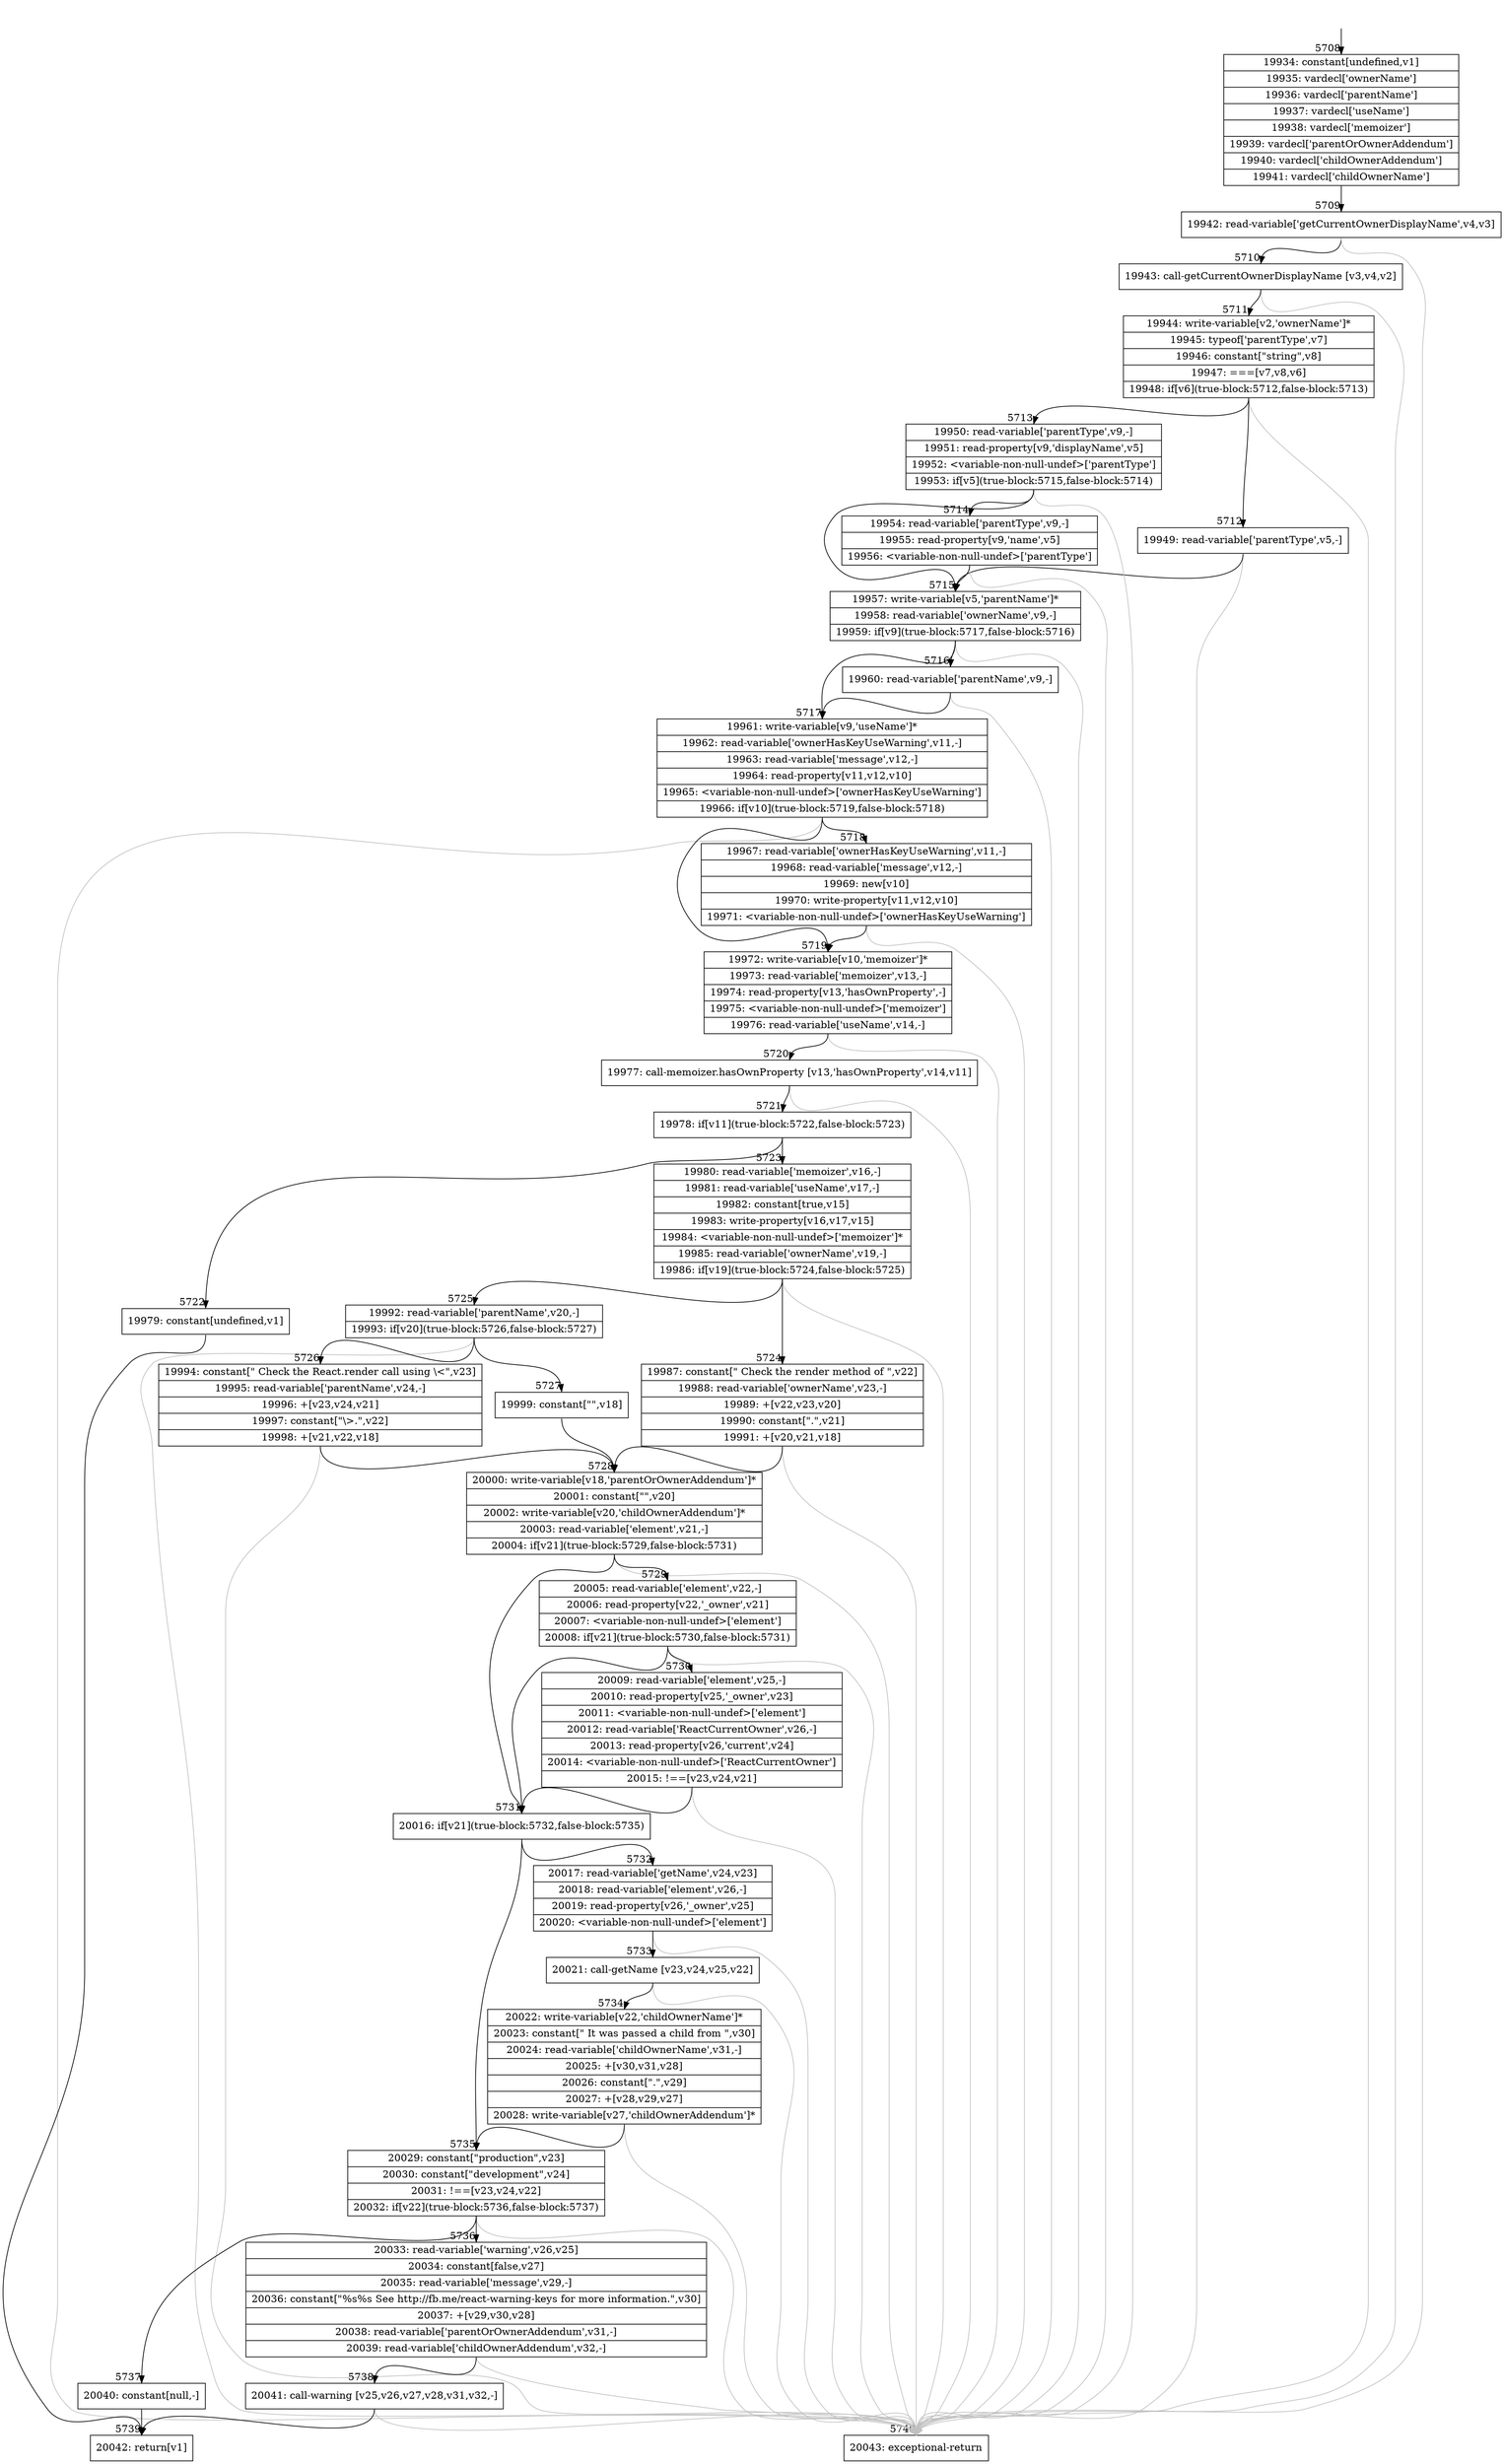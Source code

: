 digraph {
rankdir="TD"
BB_entry387[shape=none,label=""];
BB_entry387 -> BB5708 [tailport=s, headport=n, headlabel="    5708"]
BB5708 [shape=record label="{19934: constant[undefined,v1]|19935: vardecl['ownerName']|19936: vardecl['parentName']|19937: vardecl['useName']|19938: vardecl['memoizer']|19939: vardecl['parentOrOwnerAddendum']|19940: vardecl['childOwnerAddendum']|19941: vardecl['childOwnerName']}" ] 
BB5708 -> BB5709 [tailport=s, headport=n, headlabel="      5709"]
BB5709 [shape=record label="{19942: read-variable['getCurrentOwnerDisplayName',v4,v3]}" ] 
BB5709 -> BB5710 [tailport=s, headport=n, headlabel="      5710"]
BB5709 -> BB5740 [tailport=s, headport=n, color=gray, headlabel="      5740"]
BB5710 [shape=record label="{19943: call-getCurrentOwnerDisplayName [v3,v4,v2]}" ] 
BB5710 -> BB5711 [tailport=s, headport=n, headlabel="      5711"]
BB5710 -> BB5740 [tailport=s, headport=n, color=gray]
BB5711 [shape=record label="{19944: write-variable[v2,'ownerName']*|19945: typeof['parentType',v7]|19946: constant[\"string\",v8]|19947: ===[v7,v8,v6]|19948: if[v6](true-block:5712,false-block:5713)}" ] 
BB5711 -> BB5712 [tailport=s, headport=n, headlabel="      5712"]
BB5711 -> BB5713 [tailport=s, headport=n, headlabel="      5713"]
BB5711 -> BB5740 [tailport=s, headport=n, color=gray]
BB5712 [shape=record label="{19949: read-variable['parentType',v5,-]}" ] 
BB5712 -> BB5715 [tailport=s, headport=n, headlabel="      5715"]
BB5712 -> BB5740 [tailport=s, headport=n, color=gray]
BB5713 [shape=record label="{19950: read-variable['parentType',v9,-]|19951: read-property[v9,'displayName',v5]|19952: \<variable-non-null-undef\>['parentType']|19953: if[v5](true-block:5715,false-block:5714)}" ] 
BB5713 -> BB5715 [tailport=s, headport=n]
BB5713 -> BB5714 [tailport=s, headport=n, headlabel="      5714"]
BB5713 -> BB5740 [tailport=s, headport=n, color=gray]
BB5714 [shape=record label="{19954: read-variable['parentType',v9,-]|19955: read-property[v9,'name',v5]|19956: \<variable-non-null-undef\>['parentType']}" ] 
BB5714 -> BB5715 [tailport=s, headport=n]
BB5714 -> BB5740 [tailport=s, headport=n, color=gray]
BB5715 [shape=record label="{19957: write-variable[v5,'parentName']*|19958: read-variable['ownerName',v9,-]|19959: if[v9](true-block:5717,false-block:5716)}" ] 
BB5715 -> BB5717 [tailport=s, headport=n, headlabel="      5717"]
BB5715 -> BB5716 [tailport=s, headport=n, headlabel="      5716"]
BB5715 -> BB5740 [tailport=s, headport=n, color=gray]
BB5716 [shape=record label="{19960: read-variable['parentName',v9,-]}" ] 
BB5716 -> BB5717 [tailport=s, headport=n]
BB5716 -> BB5740 [tailport=s, headport=n, color=gray]
BB5717 [shape=record label="{19961: write-variable[v9,'useName']*|19962: read-variable['ownerHasKeyUseWarning',v11,-]|19963: read-variable['message',v12,-]|19964: read-property[v11,v12,v10]|19965: \<variable-non-null-undef\>['ownerHasKeyUseWarning']|19966: if[v10](true-block:5719,false-block:5718)}" ] 
BB5717 -> BB5719 [tailport=s, headport=n, headlabel="      5719"]
BB5717 -> BB5718 [tailport=s, headport=n, headlabel="      5718"]
BB5717 -> BB5740 [tailport=s, headport=n, color=gray]
BB5718 [shape=record label="{19967: read-variable['ownerHasKeyUseWarning',v11,-]|19968: read-variable['message',v12,-]|19969: new[v10]|19970: write-property[v11,v12,v10]|19971: \<variable-non-null-undef\>['ownerHasKeyUseWarning']}" ] 
BB5718 -> BB5719 [tailport=s, headport=n]
BB5718 -> BB5740 [tailport=s, headport=n, color=gray]
BB5719 [shape=record label="{19972: write-variable[v10,'memoizer']*|19973: read-variable['memoizer',v13,-]|19974: read-property[v13,'hasOwnProperty',-]|19975: \<variable-non-null-undef\>['memoizer']|19976: read-variable['useName',v14,-]}" ] 
BB5719 -> BB5720 [tailport=s, headport=n, headlabel="      5720"]
BB5719 -> BB5740 [tailport=s, headport=n, color=gray]
BB5720 [shape=record label="{19977: call-memoizer.hasOwnProperty [v13,'hasOwnProperty',v14,v11]}" ] 
BB5720 -> BB5721 [tailport=s, headport=n, headlabel="      5721"]
BB5720 -> BB5740 [tailport=s, headport=n, color=gray]
BB5721 [shape=record label="{19978: if[v11](true-block:5722,false-block:5723)}" ] 
BB5721 -> BB5722 [tailport=s, headport=n, headlabel="      5722"]
BB5721 -> BB5723 [tailport=s, headport=n, headlabel="      5723"]
BB5722 [shape=record label="{19979: constant[undefined,v1]}" ] 
BB5722 -> BB5739 [tailport=s, headport=n, headlabel="      5739"]
BB5723 [shape=record label="{19980: read-variable['memoizer',v16,-]|19981: read-variable['useName',v17,-]|19982: constant[true,v15]|19983: write-property[v16,v17,v15]|19984: \<variable-non-null-undef\>['memoizer']*|19985: read-variable['ownerName',v19,-]|19986: if[v19](true-block:5724,false-block:5725)}" ] 
BB5723 -> BB5724 [tailport=s, headport=n, headlabel="      5724"]
BB5723 -> BB5725 [tailport=s, headport=n, headlabel="      5725"]
BB5723 -> BB5740 [tailport=s, headport=n, color=gray]
BB5724 [shape=record label="{19987: constant[\" Check the render method of \",v22]|19988: read-variable['ownerName',v23,-]|19989: +[v22,v23,v20]|19990: constant[\".\",v21]|19991: +[v20,v21,v18]}" ] 
BB5724 -> BB5728 [tailport=s, headport=n, headlabel="      5728"]
BB5724 -> BB5740 [tailport=s, headport=n, color=gray]
BB5725 [shape=record label="{19992: read-variable['parentName',v20,-]|19993: if[v20](true-block:5726,false-block:5727)}" ] 
BB5725 -> BB5726 [tailport=s, headport=n, headlabel="      5726"]
BB5725 -> BB5727 [tailport=s, headport=n, headlabel="      5727"]
BB5725 -> BB5740 [tailport=s, headport=n, color=gray]
BB5726 [shape=record label="{19994: constant[\" Check the React.render call using \\\<\",v23]|19995: read-variable['parentName',v24,-]|19996: +[v23,v24,v21]|19997: constant[\"\\\>.\",v22]|19998: +[v21,v22,v18]}" ] 
BB5726 -> BB5728 [tailport=s, headport=n]
BB5726 -> BB5740 [tailport=s, headport=n, color=gray]
BB5727 [shape=record label="{19999: constant[\"\",v18]}" ] 
BB5727 -> BB5728 [tailport=s, headport=n]
BB5728 [shape=record label="{20000: write-variable[v18,'parentOrOwnerAddendum']*|20001: constant[\"\",v20]|20002: write-variable[v20,'childOwnerAddendum']*|20003: read-variable['element',v21,-]|20004: if[v21](true-block:5729,false-block:5731)}" ] 
BB5728 -> BB5731 [tailport=s, headport=n, headlabel="      5731"]
BB5728 -> BB5729 [tailport=s, headport=n, headlabel="      5729"]
BB5728 -> BB5740 [tailport=s, headport=n, color=gray]
BB5729 [shape=record label="{20005: read-variable['element',v22,-]|20006: read-property[v22,'_owner',v21]|20007: \<variable-non-null-undef\>['element']|20008: if[v21](true-block:5730,false-block:5731)}" ] 
BB5729 -> BB5731 [tailport=s, headport=n]
BB5729 -> BB5730 [tailport=s, headport=n, headlabel="      5730"]
BB5729 -> BB5740 [tailport=s, headport=n, color=gray]
BB5730 [shape=record label="{20009: read-variable['element',v25,-]|20010: read-property[v25,'_owner',v23]|20011: \<variable-non-null-undef\>['element']|20012: read-variable['ReactCurrentOwner',v26,-]|20013: read-property[v26,'current',v24]|20014: \<variable-non-null-undef\>['ReactCurrentOwner']|20015: !==[v23,v24,v21]}" ] 
BB5730 -> BB5731 [tailport=s, headport=n]
BB5730 -> BB5740 [tailport=s, headport=n, color=gray]
BB5731 [shape=record label="{20016: if[v21](true-block:5732,false-block:5735)}" ] 
BB5731 -> BB5732 [tailport=s, headport=n, headlabel="      5732"]
BB5731 -> BB5735 [tailport=s, headport=n, headlabel="      5735"]
BB5732 [shape=record label="{20017: read-variable['getName',v24,v23]|20018: read-variable['element',v26,-]|20019: read-property[v26,'_owner',v25]|20020: \<variable-non-null-undef\>['element']}" ] 
BB5732 -> BB5733 [tailport=s, headport=n, headlabel="      5733"]
BB5732 -> BB5740 [tailport=s, headport=n, color=gray]
BB5733 [shape=record label="{20021: call-getName [v23,v24,v25,v22]}" ] 
BB5733 -> BB5734 [tailport=s, headport=n, headlabel="      5734"]
BB5733 -> BB5740 [tailport=s, headport=n, color=gray]
BB5734 [shape=record label="{20022: write-variable[v22,'childOwnerName']*|20023: constant[\" It was passed a child from \",v30]|20024: read-variable['childOwnerName',v31,-]|20025: +[v30,v31,v28]|20026: constant[\".\",v29]|20027: +[v28,v29,v27]|20028: write-variable[v27,'childOwnerAddendum']*}" ] 
BB5734 -> BB5735 [tailport=s, headport=n]
BB5734 -> BB5740 [tailport=s, headport=n, color=gray]
BB5735 [shape=record label="{20029: constant[\"production\",v23]|20030: constant[\"development\",v24]|20031: !==[v23,v24,v22]|20032: if[v22](true-block:5736,false-block:5737)}" ] 
BB5735 -> BB5736 [tailport=s, headport=n, headlabel="      5736"]
BB5735 -> BB5737 [tailport=s, headport=n, headlabel="      5737"]
BB5735 -> BB5740 [tailport=s, headport=n, color=gray]
BB5736 [shape=record label="{20033: read-variable['warning',v26,v25]|20034: constant[false,v27]|20035: read-variable['message',v29,-]|20036: constant[\"%s%s See http://fb.me/react-warning-keys for more information.\",v30]|20037: +[v29,v30,v28]|20038: read-variable['parentOrOwnerAddendum',v31,-]|20039: read-variable['childOwnerAddendum',v32,-]}" ] 
BB5736 -> BB5738 [tailport=s, headport=n, headlabel="      5738"]
BB5736 -> BB5740 [tailport=s, headport=n, color=gray]
BB5737 [shape=record label="{20040: constant[null,-]}" ] 
BB5737 -> BB5739 [tailport=s, headport=n]
BB5738 [shape=record label="{20041: call-warning [v25,v26,v27,v28,v31,v32,-]}" ] 
BB5738 -> BB5739 [tailport=s, headport=n]
BB5738 -> BB5740 [tailport=s, headport=n, color=gray]
BB5739 [shape=record label="{20042: return[v1]}" ] 
BB5740 [shape=record label="{20043: exceptional-return}" ] 
//#$~ 10277
}
